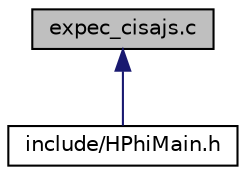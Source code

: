 digraph "expec_cisajs.c"
{
 // INTERACTIVE_SVG=YES
  edge [fontname="Helvetica",fontsize="10",labelfontname="Helvetica",labelfontsize="10"];
  node [fontname="Helvetica",fontsize="10",shape=record];
  Node1 [label="expec_cisajs.c",height=0.2,width=0.4,color="black", fillcolor="grey75", style="filled", fontcolor="black"];
  Node1 -> Node2 [dir="back",color="midnightblue",fontsize="10",style="solid",fontname="Helvetica"];
  Node2 [label="include/HPhiMain.h",height=0.2,width=0.4,color="black", fillcolor="white", style="filled",URL="$_h_phi_main_8h.html"];
}
